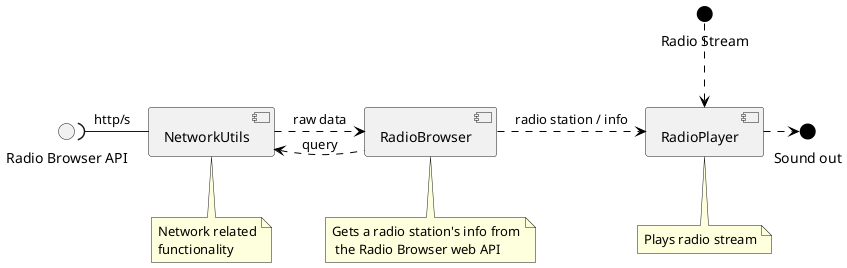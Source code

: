 @startuml

interface "Radio Browser API" as RadioBrowserAPI
interface "Radio Stream" as RadioStream #back:black;line:black
interface "Sound out" as out #back:black;line:black
RadioBrowserAPI )-right- [NetworkUtils] : http/s
RadioStream .[#black].> [RadioPlayer]
[NetworkUtils].[#black]right.>[RadioBrowser] : raw data
[RadioBrowser].[#black]left.>[NetworkUtils] : query
[RadioBrowser].[#black]right.> [RadioPlayer] : radio station / info
[RadioPlayer] .[#black]right.> out

note bottom of RadioBrowser : Gets a radio station's info from\n the Radio Browser web API
note bottom of RadioPlayer : Plays radio stream
note bottom of NetworkUtils : Network related\nfunctionality

@enduml